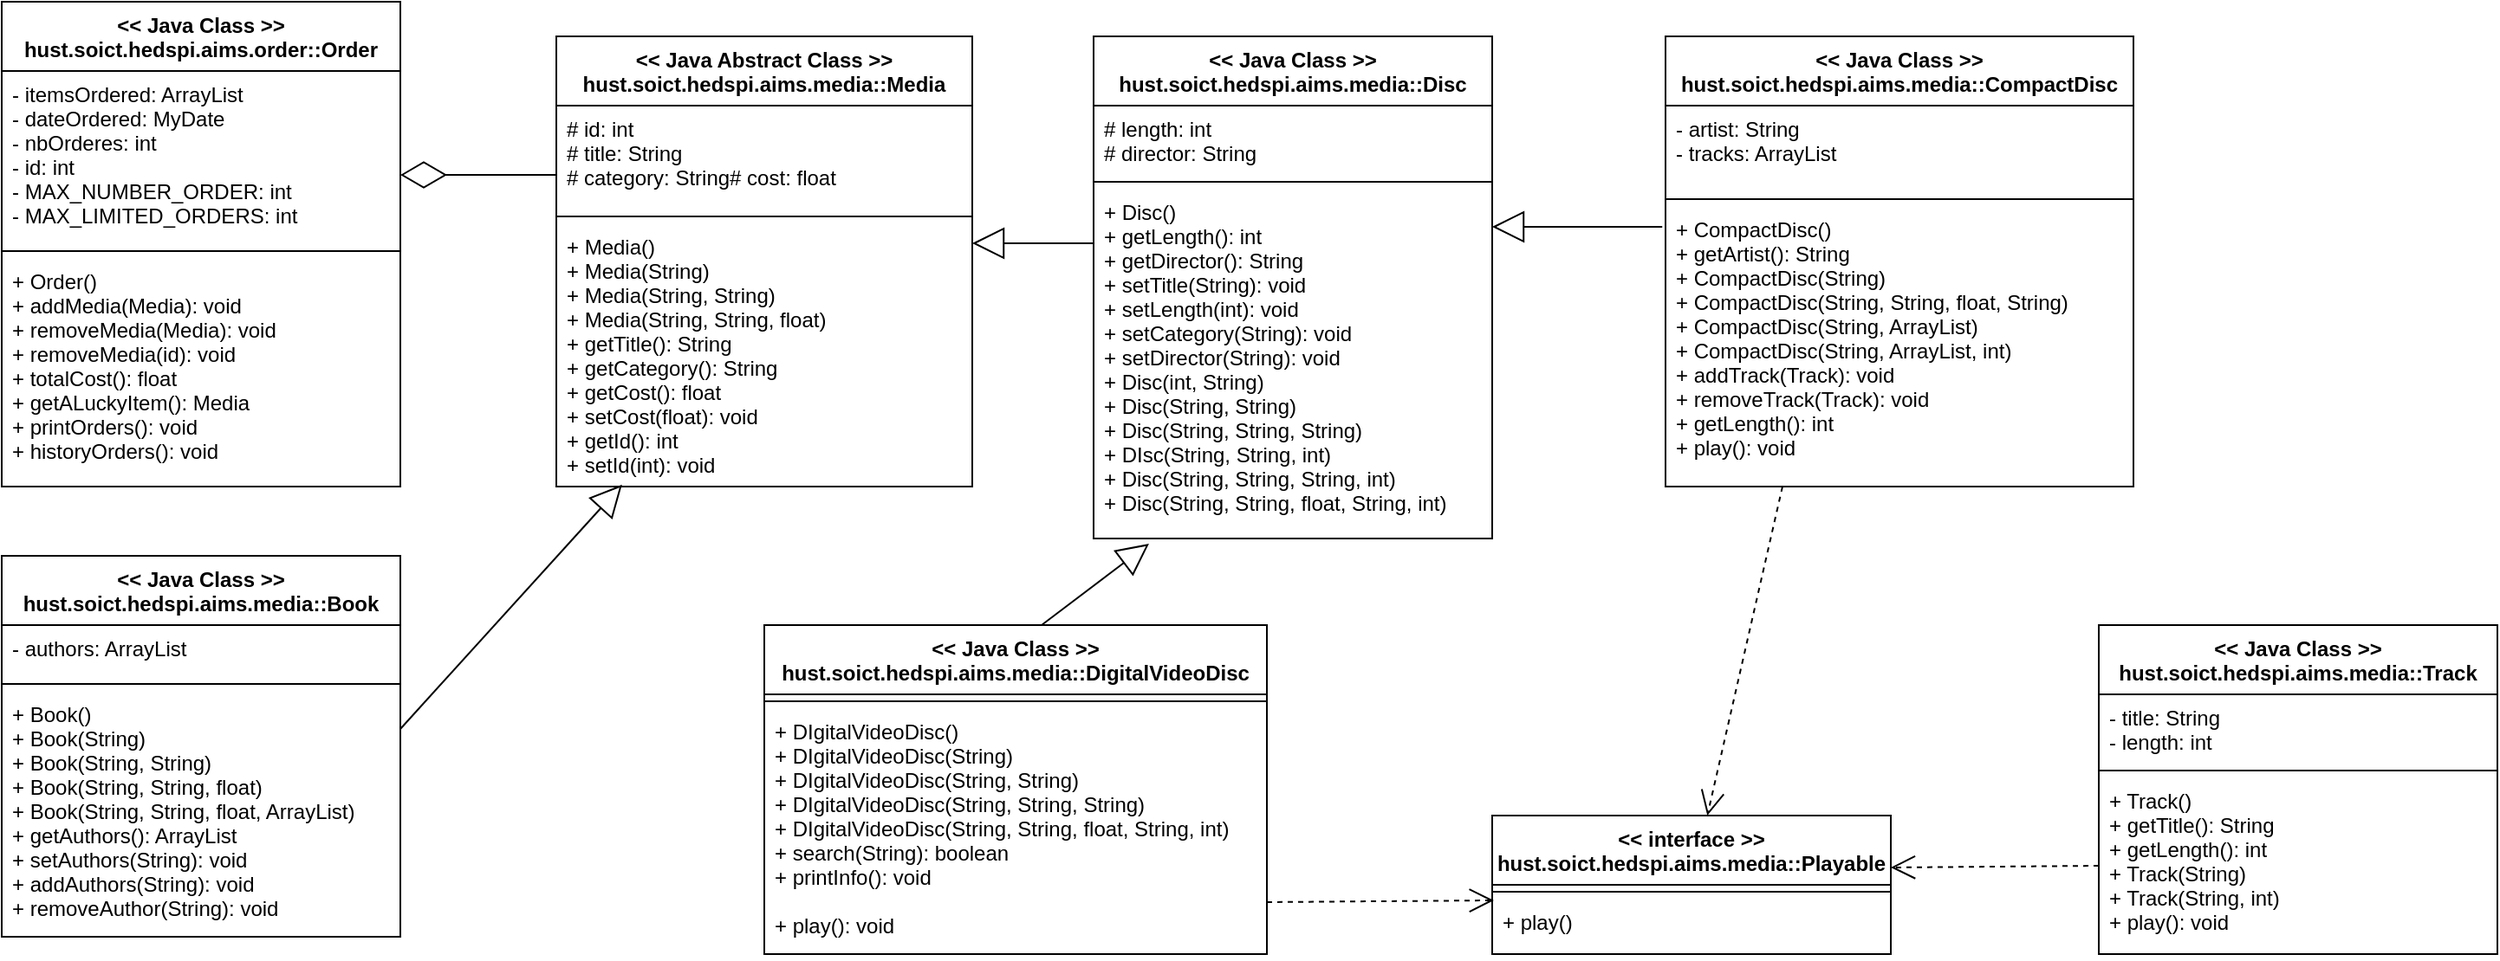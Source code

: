 <mxfile version="20.0.3" type="github">
  <diagram id="v760DRj5wuVyRDYj6Pmf" name="Page-1">
    <mxGraphModel dx="1662" dy="763" grid="1" gridSize="10" guides="1" tooltips="1" connect="1" arrows="1" fold="1" page="1" pageScale="1" pageWidth="850" pageHeight="1100" math="0" shadow="0">
      <root>
        <mxCell id="0" />
        <mxCell id="1" parent="0" />
        <mxCell id="6yYNlxBjcoMtwoBK_832-6" value="&lt;&lt; Java Class &gt;&gt;&#xa;hust.soict.hedspi.aims.order::Order" style="swimlane;fontStyle=1;align=center;verticalAlign=top;childLayout=stackLayout;horizontal=1;startSize=40;horizontalStack=0;resizeParent=1;resizeParentMax=0;resizeLast=0;collapsible=1;marginBottom=0;" parent="1" vertex="1">
          <mxGeometry x="20" y="10" width="230" height="280" as="geometry" />
        </mxCell>
        <mxCell id="6yYNlxBjcoMtwoBK_832-7" value="- itemsOrdered: ArrayList&#xa;- dateOrdered: MyDate&#xa;- nbOrderes: int&#xa;- id: int&#xa;- MAX_NUMBER_ORDER: int&#xa;- MAX_LIMITED_ORDERS: int &#xa;&#xa;" style="text;strokeColor=none;fillColor=none;align=left;verticalAlign=top;spacingLeft=4;spacingRight=4;overflow=hidden;rotatable=0;points=[[0,0.5],[1,0.5]];portConstraint=eastwest;" parent="6yYNlxBjcoMtwoBK_832-6" vertex="1">
          <mxGeometry y="40" width="230" height="100" as="geometry" />
        </mxCell>
        <mxCell id="6yYNlxBjcoMtwoBK_832-8" value="" style="line;strokeWidth=1;fillColor=none;align=left;verticalAlign=middle;spacingTop=-1;spacingLeft=3;spacingRight=3;rotatable=0;labelPosition=right;points=[];portConstraint=eastwest;" parent="6yYNlxBjcoMtwoBK_832-6" vertex="1">
          <mxGeometry y="140" width="230" height="8" as="geometry" />
        </mxCell>
        <mxCell id="6yYNlxBjcoMtwoBK_832-9" value="+ Order()&#xa;+ addMedia(Media): void&#xa;+ removeMedia(Media): void &#xa;+ removeMedia(id): void &#xa;+ totalCost(): float&#xa;+ getALuckyItem(): Media&#xa;+ printOrders(): void &#xa;+ historyOrders(): void &#xa;&#xa;" style="text;strokeColor=none;fillColor=none;align=left;verticalAlign=top;spacingLeft=4;spacingRight=4;overflow=hidden;rotatable=0;points=[[0,0.5],[1,0.5]];portConstraint=eastwest;" parent="6yYNlxBjcoMtwoBK_832-6" vertex="1">
          <mxGeometry y="148" width="230" height="132" as="geometry" />
        </mxCell>
        <mxCell id="XqhugPaKbIoTn08K-KNa-5" value="&lt;&lt; Java Class &gt;&gt;&#xa;hust.soict.hedspi.aims.media::Book" style="swimlane;fontStyle=1;align=center;verticalAlign=top;childLayout=stackLayout;horizontal=1;startSize=40;horizontalStack=0;resizeParent=1;resizeParentMax=0;resizeLast=0;collapsible=1;marginBottom=0;" vertex="1" parent="1">
          <mxGeometry x="20" y="330" width="230" height="220" as="geometry" />
        </mxCell>
        <mxCell id="XqhugPaKbIoTn08K-KNa-6" value="- authors: ArrayList" style="text;strokeColor=none;fillColor=none;align=left;verticalAlign=top;spacingLeft=4;spacingRight=4;overflow=hidden;rotatable=0;points=[[0,0.5],[1,0.5]];portConstraint=eastwest;" vertex="1" parent="XqhugPaKbIoTn08K-KNa-5">
          <mxGeometry y="40" width="230" height="30" as="geometry" />
        </mxCell>
        <mxCell id="XqhugPaKbIoTn08K-KNa-7" value="" style="line;strokeWidth=1;fillColor=none;align=left;verticalAlign=middle;spacingTop=-1;spacingLeft=3;spacingRight=3;rotatable=0;labelPosition=right;points=[];portConstraint=eastwest;" vertex="1" parent="XqhugPaKbIoTn08K-KNa-5">
          <mxGeometry y="70" width="230" height="8" as="geometry" />
        </mxCell>
        <mxCell id="XqhugPaKbIoTn08K-KNa-8" value="+ Book()&#xa;+ Book(String)&#xa;+ Book(String, String)&#xa;+ Book(String, String, float)&#xa;+ Book(String, String, float, ArrayList)&#xa;+ getAuthors(): ArrayList&#xa;+ setAuthors(String): void &#xa;+ addAuthors(String): void&#xa;+ removeAuthor(String): void&#xa;" style="text;strokeColor=none;fillColor=none;align=left;verticalAlign=top;spacingLeft=4;spacingRight=4;overflow=hidden;rotatable=0;points=[[0,0.5],[1,0.5]];portConstraint=eastwest;" vertex="1" parent="XqhugPaKbIoTn08K-KNa-5">
          <mxGeometry y="78" width="230" height="142" as="geometry" />
        </mxCell>
        <mxCell id="XqhugPaKbIoTn08K-KNa-9" value="&lt;&lt; Java Abstract Class &gt;&gt;&#xa;hust.soict.hedspi.aims.media::Media" style="swimlane;fontStyle=1;align=center;verticalAlign=top;childLayout=stackLayout;horizontal=1;startSize=40;horizontalStack=0;resizeParent=1;resizeParentMax=0;resizeLast=0;collapsible=1;marginBottom=0;" vertex="1" parent="1">
          <mxGeometry x="340" y="30" width="240" height="260" as="geometry" />
        </mxCell>
        <mxCell id="XqhugPaKbIoTn08K-KNa-10" value="# id: int&#xa;# title: String&#xa;# category: String# cost: float&#xa;" style="text;strokeColor=none;fillColor=none;align=left;verticalAlign=top;spacingLeft=4;spacingRight=4;overflow=hidden;rotatable=0;points=[[0,0.5],[1,0.5]];portConstraint=eastwest;" vertex="1" parent="XqhugPaKbIoTn08K-KNa-9">
          <mxGeometry y="40" width="240" height="60" as="geometry" />
        </mxCell>
        <mxCell id="XqhugPaKbIoTn08K-KNa-11" value="" style="line;strokeWidth=1;fillColor=none;align=left;verticalAlign=middle;spacingTop=-1;spacingLeft=3;spacingRight=3;rotatable=0;labelPosition=right;points=[];portConstraint=eastwest;" vertex="1" parent="XqhugPaKbIoTn08K-KNa-9">
          <mxGeometry y="100" width="240" height="8" as="geometry" />
        </mxCell>
        <mxCell id="XqhugPaKbIoTn08K-KNa-12" value="+ Media()&#xa;+ Media(String)&#xa;+ Media(String, String)&#xa;+ Media(String, String, float)&#xa;+ getTitle(): String&#xa;+ getCategory(): String&#xa;+ getCost(): float&#xa;+ setCost(float): void&#xa;+ getId(): int&#xa;+ setId(int): void&#xa;&#xa;" style="text;strokeColor=none;fillColor=none;align=left;verticalAlign=top;spacingLeft=4;spacingRight=4;overflow=hidden;rotatable=0;points=[[0,0.5],[1,0.5]];portConstraint=eastwest;" vertex="1" parent="XqhugPaKbIoTn08K-KNa-9">
          <mxGeometry y="108" width="240" height="152" as="geometry" />
        </mxCell>
        <mxCell id="XqhugPaKbIoTn08K-KNa-13" value="&lt;&lt; Java Class &gt;&gt;&#xa;hust.soict.hedspi.aims.media::Disc" style="swimlane;fontStyle=1;align=center;verticalAlign=top;childLayout=stackLayout;horizontal=1;startSize=40;horizontalStack=0;resizeParent=1;resizeParentMax=0;resizeLast=0;collapsible=1;marginBottom=0;" vertex="1" parent="1">
          <mxGeometry x="650" y="30" width="230" height="290" as="geometry" />
        </mxCell>
        <mxCell id="XqhugPaKbIoTn08K-KNa-14" value="# length: int&#xa;# director: String&#xa;" style="text;strokeColor=none;fillColor=none;align=left;verticalAlign=top;spacingLeft=4;spacingRight=4;overflow=hidden;rotatable=0;points=[[0,0.5],[1,0.5]];portConstraint=eastwest;" vertex="1" parent="XqhugPaKbIoTn08K-KNa-13">
          <mxGeometry y="40" width="230" height="40" as="geometry" />
        </mxCell>
        <mxCell id="XqhugPaKbIoTn08K-KNa-15" value="" style="line;strokeWidth=1;fillColor=none;align=left;verticalAlign=middle;spacingTop=-1;spacingLeft=3;spacingRight=3;rotatable=0;labelPosition=right;points=[];portConstraint=eastwest;" vertex="1" parent="XqhugPaKbIoTn08K-KNa-13">
          <mxGeometry y="80" width="230" height="8" as="geometry" />
        </mxCell>
        <mxCell id="XqhugPaKbIoTn08K-KNa-16" value="+ Disc()&#xa;+ getLength(): int&#xa;+ getDirector(): String&#xa;+ setTitle(String): void&#xa;+ setLength(int): void&#xa;+ setCategory(String): void&#xa;+ setDirector(String): void&#xa;+ Disc(int, String)&#xa;+ Disc(String, String)&#xa;+ Disc(String, String, String)&#xa;+ DIsc(String, String, int)&#xa;+ Disc(String, String, String, int)&#xa;+ Disc(String, String, float, String, int)&#xa;" style="text;strokeColor=none;fillColor=none;align=left;verticalAlign=top;spacingLeft=4;spacingRight=4;overflow=hidden;rotatable=0;points=[[0,0.5],[1,0.5]];portConstraint=eastwest;" vertex="1" parent="XqhugPaKbIoTn08K-KNa-13">
          <mxGeometry y="88" width="230" height="202" as="geometry" />
        </mxCell>
        <mxCell id="XqhugPaKbIoTn08K-KNa-17" value="&lt;&lt; Java Class &gt;&gt;&#xa;hust.soict.hedspi.aims.media::CompactDisc" style="swimlane;fontStyle=1;align=center;verticalAlign=top;childLayout=stackLayout;horizontal=1;startSize=40;horizontalStack=0;resizeParent=1;resizeParentMax=0;resizeLast=0;collapsible=1;marginBottom=0;" vertex="1" parent="1">
          <mxGeometry x="980" y="30" width="270" height="260" as="geometry" />
        </mxCell>
        <mxCell id="XqhugPaKbIoTn08K-KNa-18" value="- artist: String&#xa;- tracks: ArrayList&#xa;" style="text;strokeColor=none;fillColor=none;align=left;verticalAlign=top;spacingLeft=4;spacingRight=4;overflow=hidden;rotatable=0;points=[[0,0.5],[1,0.5]];portConstraint=eastwest;" vertex="1" parent="XqhugPaKbIoTn08K-KNa-17">
          <mxGeometry y="40" width="270" height="50" as="geometry" />
        </mxCell>
        <mxCell id="XqhugPaKbIoTn08K-KNa-19" value="" style="line;strokeWidth=1;fillColor=none;align=left;verticalAlign=middle;spacingTop=-1;spacingLeft=3;spacingRight=3;rotatable=0;labelPosition=right;points=[];portConstraint=eastwest;" vertex="1" parent="XqhugPaKbIoTn08K-KNa-17">
          <mxGeometry y="90" width="270" height="8" as="geometry" />
        </mxCell>
        <mxCell id="XqhugPaKbIoTn08K-KNa-20" value="+ CompactDisc()&#xa;+ getArtist(): String&#xa;+ CompactDisc(String)&#xa;+ CompactDisc(String, String, float, String)&#xa;+ CompactDisc(String, ArrayList)&#xa;+ CompactDisc(String, ArrayList, int)&#xa;+ addTrack(Track): void&#xa;+ removeTrack(Track): void &#xa;+ getLength(): int&#xa;+ play(): void &#xa;" style="text;strokeColor=none;fillColor=none;align=left;verticalAlign=top;spacingLeft=4;spacingRight=4;overflow=hidden;rotatable=0;points=[[0,0.5],[1,0.5]];portConstraint=eastwest;" vertex="1" parent="XqhugPaKbIoTn08K-KNa-17">
          <mxGeometry y="98" width="270" height="162" as="geometry" />
        </mxCell>
        <mxCell id="XqhugPaKbIoTn08K-KNa-21" value="&lt;&lt; Java Class &gt;&gt;&#xa;hust.soict.hedspi.aims.media::DigitalVideoDisc" style="swimlane;fontStyle=1;align=center;verticalAlign=top;childLayout=stackLayout;horizontal=1;startSize=40;horizontalStack=0;resizeParent=1;resizeParentMax=0;resizeLast=0;collapsible=1;marginBottom=0;" vertex="1" parent="1">
          <mxGeometry x="460" y="370" width="290" height="190" as="geometry" />
        </mxCell>
        <mxCell id="XqhugPaKbIoTn08K-KNa-23" value="" style="line;strokeWidth=1;fillColor=none;align=left;verticalAlign=middle;spacingTop=-1;spacingLeft=3;spacingRight=3;rotatable=0;labelPosition=right;points=[];portConstraint=eastwest;" vertex="1" parent="XqhugPaKbIoTn08K-KNa-21">
          <mxGeometry y="40" width="290" height="8" as="geometry" />
        </mxCell>
        <mxCell id="XqhugPaKbIoTn08K-KNa-24" value="+ DIgitalVideoDisc()&#xa;+ DIgitalVideoDisc(String)&#xa;+ DIgitalVideoDisc(String, String)&#xa;+ DIgitalVideoDisc(String, String, String)&#xa;+ DIgitalVideoDisc(String, String, float, String, int)&#xa;+ search(String): boolean&#xa;+ printInfo(): void &#xa;&#xa;+ play(): void &#xa;" style="text;strokeColor=none;fillColor=none;align=left;verticalAlign=top;spacingLeft=4;spacingRight=4;overflow=hidden;rotatable=0;points=[[0,0.5],[1,0.5]];portConstraint=eastwest;" vertex="1" parent="XqhugPaKbIoTn08K-KNa-21">
          <mxGeometry y="48" width="290" height="142" as="geometry" />
        </mxCell>
        <mxCell id="XqhugPaKbIoTn08K-KNa-25" value="&lt;&lt; interface &gt;&gt;&#xa;hust.soict.hedspi.aims.media::Playable" style="swimlane;fontStyle=1;align=center;verticalAlign=top;childLayout=stackLayout;horizontal=1;startSize=40;horizontalStack=0;resizeParent=1;resizeParentMax=0;resizeLast=0;collapsible=1;marginBottom=0;" vertex="1" parent="1">
          <mxGeometry x="880" y="480" width="230" height="80" as="geometry" />
        </mxCell>
        <mxCell id="XqhugPaKbIoTn08K-KNa-27" value="" style="line;strokeWidth=1;fillColor=none;align=left;verticalAlign=middle;spacingTop=-1;spacingLeft=3;spacingRight=3;rotatable=0;labelPosition=right;points=[];portConstraint=eastwest;" vertex="1" parent="XqhugPaKbIoTn08K-KNa-25">
          <mxGeometry y="40" width="230" height="8" as="geometry" />
        </mxCell>
        <mxCell id="XqhugPaKbIoTn08K-KNa-58" value="" style="endArrow=open;endSize=12;dashed=1;html=1;rounded=0;entryX=0.004;entryY=0.031;entryDx=0;entryDy=0;entryPerimeter=0;" edge="1" parent="XqhugPaKbIoTn08K-KNa-25" target="XqhugPaKbIoTn08K-KNa-28">
          <mxGeometry x="-0.078" y="50" width="160" relative="1" as="geometry">
            <mxPoint x="-130" y="50" as="sourcePoint" />
            <mxPoint x="30" y="50" as="targetPoint" />
            <mxPoint as="offset" />
          </mxGeometry>
        </mxCell>
        <mxCell id="XqhugPaKbIoTn08K-KNa-28" value="+ play()" style="text;strokeColor=none;fillColor=none;align=left;verticalAlign=top;spacingLeft=4;spacingRight=4;overflow=hidden;rotatable=0;points=[[0,0.5],[1,0.5]];portConstraint=eastwest;" vertex="1" parent="XqhugPaKbIoTn08K-KNa-25">
          <mxGeometry y="48" width="230" height="32" as="geometry" />
        </mxCell>
        <mxCell id="XqhugPaKbIoTn08K-KNa-29" value="&lt;&lt; Java Class &gt;&gt;&#xa;hust.soict.hedspi.aims.media::Track" style="swimlane;fontStyle=1;align=center;verticalAlign=top;childLayout=stackLayout;horizontal=1;startSize=40;horizontalStack=0;resizeParent=1;resizeParentMax=0;resizeLast=0;collapsible=1;marginBottom=0;" vertex="1" parent="1">
          <mxGeometry x="1230" y="370" width="230" height="190" as="geometry" />
        </mxCell>
        <mxCell id="XqhugPaKbIoTn08K-KNa-30" value="- title: String&#xa;- length: int&#xa;" style="text;strokeColor=none;fillColor=none;align=left;verticalAlign=top;spacingLeft=4;spacingRight=4;overflow=hidden;rotatable=0;points=[[0,0.5],[1,0.5]];portConstraint=eastwest;" vertex="1" parent="XqhugPaKbIoTn08K-KNa-29">
          <mxGeometry y="40" width="230" height="40" as="geometry" />
        </mxCell>
        <mxCell id="XqhugPaKbIoTn08K-KNa-31" value="" style="line;strokeWidth=1;fillColor=none;align=left;verticalAlign=middle;spacingTop=-1;spacingLeft=3;spacingRight=3;rotatable=0;labelPosition=right;points=[];portConstraint=eastwest;" vertex="1" parent="XqhugPaKbIoTn08K-KNa-29">
          <mxGeometry y="80" width="230" height="8" as="geometry" />
        </mxCell>
        <mxCell id="XqhugPaKbIoTn08K-KNa-32" value="+ Track()&#xa;+ getTitle(): String&#xa;+ getLength(): int&#xa;+ Track(String)&#xa;+ Track(String, int)&#xa;+ play(): void &#xa;" style="text;strokeColor=none;fillColor=none;align=left;verticalAlign=top;spacingLeft=4;spacingRight=4;overflow=hidden;rotatable=0;points=[[0,0.5],[1,0.5]];portConstraint=eastwest;" vertex="1" parent="XqhugPaKbIoTn08K-KNa-29">
          <mxGeometry y="88" width="230" height="102" as="geometry" />
        </mxCell>
        <mxCell id="XqhugPaKbIoTn08K-KNa-51" value="" style="endArrow=block;endSize=16;endFill=0;html=1;rounded=0;entryX=0.158;entryY=0.993;entryDx=0;entryDy=0;entryPerimeter=0;" edge="1" parent="1" target="XqhugPaKbIoTn08K-KNa-12">
          <mxGeometry x="-0.125" y="40" width="160" relative="1" as="geometry">
            <mxPoint x="250" y="430" as="sourcePoint" />
            <mxPoint x="410" y="430" as="targetPoint" />
            <mxPoint as="offset" />
          </mxGeometry>
        </mxCell>
        <mxCell id="XqhugPaKbIoTn08K-KNa-52" value="" style="endArrow=block;endSize=16;endFill=0;html=1;rounded=0;" edge="1" parent="1">
          <mxGeometry x="-0.125" y="40" width="160" relative="1" as="geometry">
            <mxPoint x="650" y="149.5" as="sourcePoint" />
            <mxPoint x="580" y="149.5" as="targetPoint" />
            <mxPoint as="offset" />
          </mxGeometry>
        </mxCell>
        <mxCell id="XqhugPaKbIoTn08K-KNa-53" value="" style="endArrow=block;endSize=16;endFill=0;html=1;rounded=0;entryX=0.139;entryY=1.015;entryDx=0;entryDy=0;entryPerimeter=0;" edge="1" parent="1" target="XqhugPaKbIoTn08K-KNa-16">
          <mxGeometry x="-0.125" y="40" width="160" relative="1" as="geometry">
            <mxPoint x="620" y="370.0" as="sourcePoint" />
            <mxPoint x="680" y="308.94" as="targetPoint" />
            <mxPoint as="offset" />
          </mxGeometry>
        </mxCell>
        <mxCell id="XqhugPaKbIoTn08K-KNa-56" value="" style="endArrow=diamondThin;endFill=0;endSize=24;html=1;rounded=0;" edge="1" parent="1">
          <mxGeometry width="160" relative="1" as="geometry">
            <mxPoint x="340" y="110" as="sourcePoint" />
            <mxPoint x="250" y="110" as="targetPoint" />
          </mxGeometry>
        </mxCell>
        <mxCell id="XqhugPaKbIoTn08K-KNa-57" value="" style="endArrow=block;endSize=16;endFill=0;html=1;rounded=0;exitX=-0.007;exitY=0.074;exitDx=0;exitDy=0;exitPerimeter=0;" edge="1" parent="1" source="XqhugPaKbIoTn08K-KNa-20">
          <mxGeometry x="-0.125" y="40" width="160" relative="1" as="geometry">
            <mxPoint x="950" y="140" as="sourcePoint" />
            <mxPoint x="880" y="140" as="targetPoint" />
            <mxPoint as="offset" />
          </mxGeometry>
        </mxCell>
        <mxCell id="XqhugPaKbIoTn08K-KNa-59" value="" style="endArrow=open;endSize=12;dashed=1;html=1;rounded=0;exitX=0.25;exitY=1;exitDx=0;exitDy=0;" edge="1" parent="1" source="XqhugPaKbIoTn08K-KNa-17" target="XqhugPaKbIoTn08K-KNa-25">
          <mxGeometry x="-0.078" y="50" width="160" relative="1" as="geometry">
            <mxPoint x="979.08" y="370" as="sourcePoint" />
            <mxPoint x="1110" y="368.992" as="targetPoint" />
            <mxPoint as="offset" />
          </mxGeometry>
        </mxCell>
        <mxCell id="XqhugPaKbIoTn08K-KNa-60" value="" style="endArrow=open;endSize=12;dashed=1;html=1;rounded=0;exitX=0;exitY=0.5;exitDx=0;exitDy=0;" edge="1" parent="1" source="XqhugPaKbIoTn08K-KNa-32">
          <mxGeometry x="-0.078" y="50" width="160" relative="1" as="geometry">
            <mxPoint x="1190" y="511.01" as="sourcePoint" />
            <mxPoint x="1110" y="510" as="targetPoint" />
            <mxPoint as="offset" />
          </mxGeometry>
        </mxCell>
      </root>
    </mxGraphModel>
  </diagram>
</mxfile>
